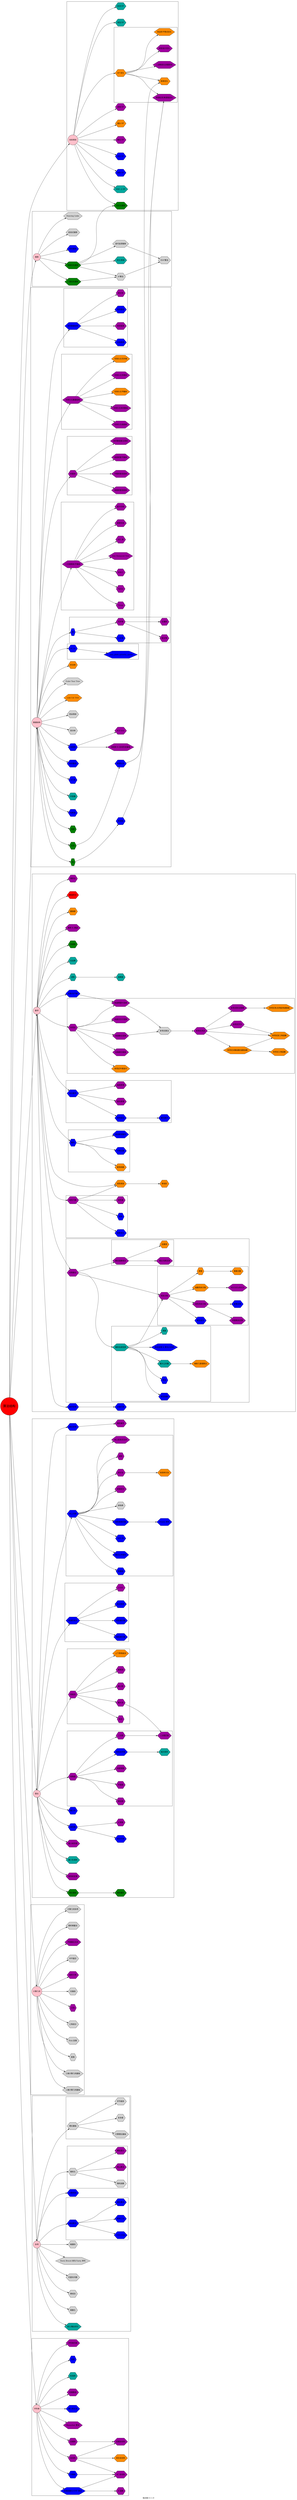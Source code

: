 digraph{
    //overlap = scale ;
    graph[rankdir=LR,ranksep=1.5,nodesep=1];
    node[shape=hexagon,style=filled,width=.3,height=.8];
    edge[len=3.5];

    root[label="算法结构",fontsize=24,shape=circle,fillcolor=red];
    root -> { dp, search, math, gra, ds, geometry, misc }[len=6];
    root -> string[len=10];

    subgraph cluster_search{/*{{{*/
        search[label="搜索",shape=circle,fillcolor=pink];
        search_opt[label="优化/剪枝",fillcolor="#03A89E"];
        search_dfs[label="深度优先搜索",fillcolor="#008000"];
        search_bfs[label="广度优先搜索",fillcolor="#008000"];
        search_bidir[label="双向搜索",fillcolor="#0000ff"];
        search_heuristic[label="启发式搜索"];
        search_astar[label="A*算法"];
        search_iter[label="迭代加深搜索"];
        search_ida[label="IDA*算法"];
        //search_back[label="回溯法"];
        search_dlx[label="Dancing Links"];

        search -> {
            search_dfs,
                search_bfs,
                search_bidir,
                search_heuristic,
                //search_back,
                search_dlx
        }
        search_dfs -> search_opt ;
        search_dfs -> search_astar;
        search_bfs -> search_astar -> search_ida ;
        search_dfs -> search_iter -> search_ida ;
    }/*}}}*/
    subgraph cluster_dp{/*{{{*/
        //bgcolor="green";

        dp[label="动态规划",shape=circle,fillcolor=pink];
        dp_memo[label="记忆化搜索",fillcolor="#008000"];
        dp_knapsack[label="背包 DP",fillcolor="#03A89E"];
        dp_interval[label="区间 DP",fillcolor="#03A89E"];
        dp_dag[label="DAG 上 DP",fillcolor="#03A89E"];
        dp_tree[label="树形 DP",fillcolor="#0000ff"];
        dp_state[label="状圧 DP",fillcolor="#0000ff"];
        dp_number[label="数位 DP",fillcolor="#a000a0"];
        dp_plug[label="插头 DP",fillcolor="#FF8C00"];
        dp_misc[label="其他 DP",fillcolor="#a000a0"];

        subgraph cluster_dp_opt{
            dp_opt[label="DP 优化",fillcolor="#FF8C00"];
            dp_opt_bin_mon_que_stack[label="单调队列/单调栈优化",fillcolor="#a000a0"];
            dp_opt_con_hull_opt[label="斜率优化",fillcolor="#FF8C00"];
            dp_opt_knu_yao_qua_ine[label="四边形不等式优化",fillcolor="#FF8C00"];
            dp_opt_bin_knapsack[label="二进制优化多重背包",fillcolor="#a000a0"];
            dp_opt_sta_opt[label="状态设计优化",fillcolor="#a000a0"];

            dp_opt ->{
                dp_opt_bin_knapsack,
                    dp_opt_bin_mon_que_stack,
                    dp_opt_con_hull_opt,
                    dp_opt_knu_yao_qua_ine,
                    dp_opt_sta_opt
            }
        }

        dp -> { 
            dp_memo,
                dp_knapsack,
                dp_interval,
                dp_dag,
                dp_tree,
                dp_state,
                dp_number,
                dp_plug,
                dp_opt,
                dp_misc
        }
    }/*}}}*/
    subgraph cluster_string{/*{{{*/
        string[label="字符串",shape=circle,fillcolor=pink];
        string_pre[label="前缀函数与 KMP 算法",fillcolor="#0000ff"];
        string_z[label="Z 函数",fillcolor="#a000a0"];
        string_trie[label="字典树",fillcolor="#0000ff"];
        string_auto[label="自动机",fillcolor="#a000a0"];
        string_ac[label="AC 自动机",fillcolor="#a000a0"];
        string_sam[label="后缀自动机",fillcolor="#a000a0"];
        string_pam[label="回文自动机",fillcolor="#FF8C00"];
        string_suf_tree[label="后缀树",fillcolor="#a000a0"];
        string_manacher[label="Manacher 算法",fillcolor="#a000a0"];
        string_min[label="最小表示法",fillcolor="#0000ff"];
        string_sa[label="后缀数组",fillcolor="#a000a0"];
        string_stl[label="标准库",fillcolor="#03A89E"];
        string_hash[label="哈希",fillcolor="#0000ff"];
        string_match[label="字符串匹配",fillcolor="#a000a0"];

        string -> {
            string_stl,
                string_match,
                string_hash,
                string_pre,
                string_trie,
                string_auto,
                string_sa, string_suf_tree,
                string_manacher,
                string_min
        };
        string_auto -> { string_ac,string_sam,string_pam}
        string_pre -> {string_ac,string_z};
        string_suf_tree -> string_sam;
        string_trie -> string_ac;

    }/*}}}*/
    subgraph cluster_math { /*{{{*/
        math[label="数学",shape=circle,fillcolor=pink];
        math_dictionary[label="分段打表",fillcolor="#0000ff"];
        math_misc[label="数学杂项",fillcolor="#0000ff"];

        subgraph cluster_num_theorem{/*{{{*/
            math_num_theorem[label="初等数论",fillcolor="#a000a0"];
            subgraph cluster_math_div{/*{{{*/
                math_div[label="整除及其性质",fillcolor="#03A89E"];
                math_euler[label="欧拉函数",fillcolor="#0000ff"];
                math_sieve[label="筛法",fillcolor="#0000ff"];
                math_eucl_like[label="类欧几里德算法",fillcolor="#FF8C00"];
                math_gcd[label="最大公约数",fillcolor="#03A89E"];
                math_fermat[label="欧拉定理 & 费马小定理",fillcolor="#0000ff"];
                math_prime[label="素数",fillcolor="#03A89E"];

                math_div -> {
                        math_gcd,
                        math_euler,
                        math_fermat,
                    math_prime,
                        math_sieve
                }[len=3];
                math_gcd -> math_eucl_like;
            }/*}}}*/
            subgraph cluster_math_modular{/*{{{*/
                math_modular[label="同余方程",fillcolor="#a000a0"];
                math_crt[label="中国剩余定理",fillcolor="#a000a0"];
                math_bezouts[label="裴蜀定理",fillcolor="#0000ff"];
                math_inverse[label="乘法逆元",fillcolor="#0000ff"];
                math_linear_equa[label="线性同余方程",fillcolor="#a000a0"];
                math_exp_equa[label="指数同余方程",fillcolor="#FF8C00"];
                math_bsgs[label="BSGS/ExBSGS",fillcolor="#a000a0"];
                math_primitive_root[label="原根",fillcolor="#FF8C00"];
                math_discrete_log[label="离散对数",fillcolor="#FF8C00"];

                math_modular -> {
                    math_inverse,
                        math_linear_equa,
                        math_primitive_root,
                        math_exp_equa
                }
                math_linear_equa -> math_crt;
                //math_inverse -> math_crt;
                math_primitive_root -> math_discrete_log;
                math_linear_equa -> math_bezouts ;
                math_exp_equa -> math_bsgs;
            }/*}}}*/
            subgraph cluster_math_num_the_func{/*{{{*/
                math_num_the_func[label="数论函数相关",fillcolor="#a000a0"];
                math_mobius[label=" 莫比乌斯反演",fillcolor="#a000a0"];
                math_du_sieves[label="杜教筛",fillcolor="#FF8C00"];

                math_num_the_func -> {
                    math_mobius, math_du_sieves
                }
            }/*}}}*/

            math_div -> math_modular;
            math_num_theorem -> {
                math_div, math_modular, math_num_the_func
            }
        }/*}}}*/
        subgraph cluster_math_linear_algebra{/*{{{*/
            math_linear_algebra[label="线性代数",fillcolor="#a000a0"];
            math_gauss[label="高斯消元",fillcolor="#0000ff"];
            math_matrix[label="矩阵",fillcolor="#0000ff"];
            math_basis[label="线性基",fillcolor="#a000a0"];

            math_linear_algebra -> {
                math_matrix,
                    math_gauss,
                    math_basis
            }
        }/*}}}*/
        math_linear_programming[label="线性规划",fillcolor="#FF8C00"];
        math_simplex[label="单纯形",fillcolor="#FF8C00"];
        subgraph cluster_math_array{/*{{{*/
            math_array[label="数列",fillcolor="#0000ff"];
            math_stirling[label="斯特林数",fillcolor="#FF8C00"];
            math_catalan[label="卡特兰数",fillcolor="#0000ff"];
            math_fibonacci[label="斐波那契数列",fillcolor="#0000ff"];

            math_array -> {
                math_stirling,
                    math_catalan,
                    math_fibonacci
            };
        }/*}}}*/
        subgraph cluster_math_comb{/*{{{*/
            math_comb[label="组合数学",fillcolor="#0000ff"];
            math_combination[label="排列组合",fillcolor="#0000ff"];
            math_cantor[label="康托展开",fillcolor="#0000ff"];
            math_inc_exc_pri[label="容斥原理",fillcolor="#a000a0"];
            math_dra_pri[label="抽屉原理",fillcolor="#a000a0"];

            math_comb -> {
                math_combination,
                    //math_catalan,
                    //math_stirling,
                    math_inc_exc_pri,
                    math_dra_pri
            }
            math_combination -> math_cantor;
        }/*}}}*/
        subgraph cluster_math_poly{/*{{{*/
            math_poly[label="多项式",fillcolor="#a000a0"];
            math_poly_inv_tri_func[label="多项式反三角函数",fillcolor="#FF8C00"];
            math_poly_mul_eval_inter[label="多项式多点求值|快速插值",fillcolor="#FF8C00"];
            math_poly_tri_func[label="多项式三角函数",fillcolor="#FF8C00"];
            math_poly_newton[label="多项式牛顿迭代",fillcolor="#FF8C00"];
            math_poly_ln_exp[label="多项式对数函数|指数函数",fillcolor="#FF8C00"];
            math_poly_div_mod[label="多项式除法|取模",fillcolor="#a000a0"];
            math_poly_sqrt[label="多项式开方",fillcolor="#a000a0"];//9
            math_poly_inv[label="多项式求逆",fillcolor="#a000a0"];//10
            math_poly_lagr_poly[label="拉格朗日插值",fillcolor="#a000a0"];
            math_poly_fwt[label="快速沃尔什变换",fillcolor="#a000a0"];
            math_poly_ntt[label="快速数论变换",fillcolor="#a000a0"];
            math_poly_fft[label="快速傅里叶变换",fillcolor="#a000a0"];
            math_poly_mul[label="多项式乘法"];

            math_poly -> {
                math_poly_newton,
                    math_poly_lagr_poly,
                    math_poly_fwt,
                    math_poly_ntt,
                    math_poly_fft
            }
            { math_poly_ntt, math_poly_fft } -> math_poly_mul;
            math_poly_mul -> math_poly_inv[len=2];
            math_poly_inv -> {
                math_poly_ln_exp,
                    math_poly_div_mod,
                    math_poly_sqrt
            }[len=2];
            math_poly_ln_exp -> math_poly_tri_func;
            { math_poly_ln_exp,
                math_poly_sqrt,
                math_poly_inv} -> math_poly_inv_tri_func[len=3];
            math_poly_div_mod -> math_poly_mul_eval_inter;
        }/*}}}*/
        math_complex[label="复数/复平面",fillcolor="#0000ff"];

        math_base[label="进制",fillcolor="#03A89E"];
        math_bignum[label="高精度",fillcolor="#03A89E"];
        math_bit[label="位运算",fillcolor="#03A89E"];
        math_quick_pow[label="快速幂",fillcolor="#008000"];
        math_expectation[label="概率 & 期望",fillcolor="#a000a0"];
        math_permutation_group[label="置换群",fillcolor="#FF8C00"];
        math_integral[label="数值积分",fillcolor="#FF0000"];
        math_game_theory[label="博弈论",fillcolor="#a000a0"];

        math -> {
            math_base,
                math_bit,
                math_quick_pow,
                math_linear_algebra,
                math_complex,
                math_num_theorem,
                math_array,
                math_poly,
                math_comb,
                math_expectation,
                math_permutation_group,
                math_integral,
                math_linear_programming,
                math_game_theory,
                math_misc
        };
        math_misc -> math_dictionary;
        math_complex -> math_poly_fft;
        math_linear_programming -> math_simplex;
        math_base -> math_bignum;
        math_linear_algebra -> math_linear_programming;
    }/*}}}*/
    subgraph cluster_ds{/*{{{*/
        ds[label="数据结构",shape=circle,fillcolor=pink];
        ds_stack[label="栈",fillcolor="#008000"];
        ds_queue[label="队列",fillcolor="#008000"];
        ds_linked_list[label="链表",fillcolor="#008000"];
        ds_hash[label="哈希表",fillcolor="#0000ff"];
        ds_dsu[label="并查集",fillcolor="#03A89E"];
        ds_monotonous_stack[label="单调栈",fillcolor="#0000ff"];
        ds_monotonous_queue[label="单调队列",fillcolor="#0000ff"];
        ds_sparse_table[label="ST 表",fillcolor="#0000ff"];
        ds_bit[label="树状数组",fillcolor="#0000ff"];
        ds_segment[label="线段树",fillcolor="#0000ff"];
        ds_segment_tree_beats[label="线段树 & 区间历史最值",fillcolor="#a000a0"];
        ds_dividing[label="划分树"];
        ds_odt[label="珂朵莉树",fillcolor=""];
        ds_lct[label="Link Cut Tree",fillcolor="#FF8C00"];
        ds_ett[label="Euler Tour Tree"];
        ds_divide_combine[label="析合树",fillcolor="#FF8C00"];
        ds_k_dtree[label="K-D tree",fillcolor="#a000a0"];

        subgraph cluster_ds_pbds{
            ds_pbds[label="pb_ds",fillcolor="#0000ff"];
            ds_pb_ds_priority_queue[label="__gnu_pbds::priority_queue",fillcolor="#0000ff"];

            ds_pbds -> ds_pb_ds_priority_queue;
        }
        subgraph cluster_ds_heap{
            ds_heap[label="堆",fillcolor="#0000ff"];
            ds_binary_heap[label="二叉堆",fillcolor="#0000ff"];
            ds_merge_heap[label="可并堆",fillcolor="#a000a0"];
            ds_pairing_heap[label="配对堆",fillcolor="#a000a0"];
            ds_leftist_tree[label="左偏树",fillcolor="#a000a0"];

            ds_heap -> {
                ds_binary_heap,
                    ds_merge_heap
            }
            ds_merge_heap -> ds_pairing_heap;
            ds_merge_heap -> ds_leftist_tree;
        }
        subgraph cluster_ds_bst{
            ds_bst[label="二叉搜索树/平衡树",fillcolor="#a000a0"];
            ds_treap[label="Treap",fillcolor="#a000a0"];
            ds_splay[label="Splay",fillcolor="#a000a0"];
            ds_wblt[label="WBLT",fillcolor="#a000a0"];
            ds_sbt[label="Size Balanced Tree",fillcolor="#a000a0"];
            ds_avl[label="AVL 树",fillcolor="#a000a0"];
            ds_scapegoat[label="替罪羊树",fillcolor="#a000a0"];
            ds_cartesian_tree[label="笛卡尔树",fillcolor="#a000a0"];

            ds_bst -> {
                ds_treap,
                    ds_splay,
                    ds_wblt,
                    ds_sbt,
                    ds_avl,
                    ds_scapegoat,
                    ds_cartesian_tree
            }[len=4];
        }
        subgraph cluster_ds_dsids{
            ds_dsids[label="树套树",fillcolor="#a000a0"];
            ds_seg_in_seg[label="线段树套线段树",fillcolor="#a000a0"];
            ds_seg_in_balanced[label="平衡树套线段树",fillcolor="#a000a0"];
            ds_balanced_in_seg[label="线段树套平衡树",fillcolor="#a000a0"];
            ds_persistent_in_bit[label="树状数组套主席树",fillcolor="#a000a0"];

            ds_dsids -> {
                ds_seg_in_seg,
                    ds_seg_in_balanced,
                    ds_balanced_in_seg,
                    ds_persistent_in_bit
            }[len=4];
        }
        subgraph cluster_ds_persis{
            ds_persis[label="可持久化数据结构",fillcolor="#a000a0"];
            ds_persistent_seg[label="可持久化线段树",fillcolor="#a000a0"];
            ds_persistent_block_array[label="可持久化块状数组",fillcolor="#a000a0"];
            ds_persistent_balanced[label="可持久化平衡树",fillcolor="#FF8C00"];
            ds_persistent_trie[label="可持久化字典树",fillcolor="#a000a0"];
            ds_persistent_heap[label="可持久化可并堆",fillcolor="#FF8C00"];

            ds_persis -> {
                ds_persistent_seg,
                    ds_persistent_block_array,
                    ds_persistent_balanced,
                    ds_persistent_trie,
                    ds_persistent_heap
            }
        }
        subgraph cluster_ds_block{
            ds_block[label="块状数据结构",fillcolor="#0000ff"];
            ds_square_root_decomp[label="分块思想",fillcolor="#0000ff"];
            ds_block_list[label="块状链表",fillcolor="#a000a0"];
            ds_block_array[label="块状数组",fillcolor="#0000ff"];
            ds_tree_decompose[label="树分块",fillcolor="#a000a0"];

            ds_block -> {
                ds_square_root_decomp,
                    ds_block_list,
                    ds_block_array,
                    ds_tree_decompose
            }
        }

        ds -> {
            ds_pbds,
                ds_stack,
                ds_queue,
                ds_linked_list,
                ds_hash,
                ds_dsu,
                ds_heap,
                ds_block,
                ds_sparse_table,
                ds_bit,
                ds_segment,
                ds_dividing,
                ds_bst,
                ds_dsids,
                ds_persis,
                ds_odt,
                ds_lct,
                ds_ett,
                ds_divide_combine
        };
        ds_segment -> ds_segment_tree_beats[len=3];
        ds_segment -> ds_k_dtree[len=3];
        //ds_segment -> ds_persistent_seg;

        ds_stack -> ds_monotonous_stack;
        ds_queue -> ds_monotonous_queue;
        ds_monotonous_stack -> dp_opt_bin_mon_que_stack;
        ds_monotonous_queue -> dp_opt_bin_mon_que_stack;
        ds_monotonous_queue -> dp_opt_con_hull_opt;
        //ds_bst -> ds_persistent_balanced;
        //ds_merge_heap -> ds_persistent_heap;
    }/*}}}*/
    subgraph cluster_gra{/*{{{*/
        gra[label="图论",shape=circle,fillcolor=pink];
        graph_basic[label="图论基础",fillcolor="#008000"];
        graph_traverse[label="图的遍历",fillcolor="#008000"];
        graph_matrix_tree[label="矩阵树定理",fillcolor="#a000a0"];
        graph_mst[label="最小生成树",fillcolor="#03A89E"];
        graphst[label="最小树形图",fillcolor="#a000a0"];
        graph_shortest_path[label="最短路",fillcolor="#0000ff"];
        graph_diff_constraints[label="差分约束",fillcolor="#0000ff"];
        graph_kth_path[label="k 短路",fillcolor="#a000a0"];
        graph_min_circle[label="最小环",fillcolor="#0000ff"];
        graph_color[label="图的着色",fillcolor="#a000a0"];

        subgraph cluster_gra_spe_gra{
            gra_spe_gra[label="特殊图",fillcolor="#a000a0"];
            graph_euler[label="欧拉图",fillcolor="#a000a0"];
            graph_planar[label="平面图",fillcolor="#a000a0"];
            graph_hamilton[label="哈密顿图",fillcolor="#a000a0"];
            graph_bi_graph[label="二分图",fillcolor="#a000a0"];
            graph_dag[label="有向无环图",fillcolor="#0000ff"];
            graph_topo[label="拓扑排序",fillcolor="#03A89E"];
            graph_bi_gra_match[label="二分图匹配",fillcolor="#a000a0"];

            gra_spe_gra -> {
                graph_euler,
                    graph_planar,
                    graph_hamilton,
                    graph_bi_graph,
                    graph_dag
            }

        }
        subgraph cluster_gra_flow{
            gra_flow[label="网络流",fillcolor="#a000a0"];
            graph_flow_node[label="拆点",fillcolor="#a000a0"];
            graph_flow_max_flow[label="最大流",fillcolor="#a000a0"];
            graph_flow_min_cut[label="最小割",fillcolor="#a000a0"];
            graph_flow_min_cost[label="费用流",fillcolor="#a000a0"];
            graph_flow_bound[label="上下界网络流",fillcolor="#FF8C00"];

            gra_flow -> {
                graph_flow_node,
                    graph_flow_max_flow,
                    graph_flow_min_cut,
                    graph_flow_min_cost,
                    graph_flow_bound
            }
        }
        subgraph cluster_gra_com{
            gra_com[label="连通性相关",fillcolor="#0000ff"];
            graph_scc[label="强连通分量",fillcolor="#0000ff"];
            graph_bcc[label="双连通分量",fillcolor="#0000ff"];
            graph_bridge[label="割点和桥",fillcolor="#0000ff"];
            graph_2_sat[label="2-SAT",fillcolor="#a000a0"];

            gra_com -> {
                graph_scc,
                    graph_bcc,
                    graph_bridge,
                    graph_2_sat
            }
        }
        subgraph cluster_gra_tree{
            gra_tree[label="树上问题",fillcolor="#0000ff"];
            graph_tree_basic[label="树基础",fillcolor="#0000ff"];
            graph_lca[label="最近公共祖先",fillcolor="#0000ff"];
            graph_dfs_order[label="DFS 序",fillcolor="#0000ff"];
            graph_tree_misc[label="树的其他问题",fillcolor="#0000ff"];
            graph_tree_hash[label="树哈希"];
            graph_heavy_light_decomp[label="树链剖分",fillcolor="#a000a0"];
            graph_tree_divide[label="树分治",fillcolor="#a000a0"];
            graph_dynamic_tree_divide[label="动态树分治",fillcolor="#FF8C00"];
            graph_virtual_tree[label="虚树",fillcolor="#a000a0"];
            graph_dsu_on_tree[label="树上启发式合并",fillcolor="#a000a0"];
            graph_prufer[label="Prufer 序列",fillcolor="#0000ff"];

            gra_tree -> {
                graph_tree_basic,
                    graph_lca,
                    graph_dfs_order,
                    graph_tree_misc,
                    graph_tree_hash,
                    graph_heavy_light_decomp,
                    graph_tree_divide,
                    graph_virtual_tree,
                    graph_dsu_on_tree
            }
            graph_tree_divide -> graph_dynamic_tree_divide;
            graph_tree_misc -> graph_prufer;
        }
        graph_misc[label="图论杂项",fillcolor="#0000ff"];

        gra -> {
            graph_basic,
                gra_tree,
                graph_matrix_tree,
                graph_mst,
                graphst,
                graph_shortest_path,
                gra_com,
                graph_min_circle,
                gra_flow,
                gra_spe_gra,
                graph_misc
        };
        graph_basic -> graph_traverse;
        graph_shortest_path -> graph_diff_constraints;
        graph_misc -> graph_color;
        graph_shortest_path -> graph_kth_path;
        graph_dag -> graph_topo;
        graph_bi_graph -> graph_bi_gra_match;
        graph_flow_max_flow -> graph_bi_gra_match;
    }/*}}}*/
    subgraph cluster_geometry{/*{{{*/
        geometry[label="计算几何",shape=circle,fillcolor=pink];
        geometry_2d[label="二维计算几何基础"];
        geometry_3d[label="三维计算几何基础"];
        geometry_distance[label="距离"];
        geometry_pick[label="Pick 定理"];
        geometry_triangulation[label="三角剖分"];
        geometry_convex_hull[label="凸包",fillcolor="#a000a0"];
        geometry_scanning[label="扫描线"];
        geometry_rotating_calipers[label="旋转卡壳",fillcolor="#a000a0"];
        geometry_half_plane_intersection[label="半平面交"];
        geometry_nearest_points[label="平面最近点对",fillcolor="#a000a0"];
        geometry_random_incremental[label="随机增量法"];
        geometry_magic[label="计算几何杂项"];

        geometry -> {
            geometry_2d,
                geometry_3d,
                geometry_distance,
                geometry_pick,
                geometry_triangulation,
                geometry_convex_hull,
                geometry_scanning,
                geometry_rotating_calipers,
                geometry_half_plane_intersection,
                geometry_nearest_points,
                geometry_random_incremental,
                geometry_magic
        };
    }/*}}}*/
    subgraph cluster_misc{/*{{{*/
        misc[label="杂项",shape=circle,fillcolor=pink];
        misc_io[label="读入/输出优化",fillcolor="#03A89E"];
        misc_discrete[label="离散化"];
        misc_largest_matrix[label="悬线法"];
        misc_josephus[label="约瑟夫问题"];
        misc_stern_brocot[label="Stern Brocot 树与 Farey 序列"];
        misc_gray_code[label="格雷码"];

        subgraph cluster_misc_offline{
            misc_offline[label="离线算法",fillcolor="#0000ff"];
            misc_cdq_divide[label="CDQ 分治",fillcolor="#0000ff"];
            misc_parallel_binsearch[label="整体二分",fillcolor="#0000ff"];
            misc_mo_algo[label="莫队算法",fillcolor="#0000ff"];

            misc_offline -> {
                misc_cdq_divide,
                    misc_parallel_binsearch,
                    misc_mo_algo
            }[len=3];
        }
        misc_fractional_programming[label="分数规划",fillcolor="#0000ff"];
        subgraph cluster_misc_random{
            misc_random[label="随机化"];
            misc_random_func[label="随机函数"];
            misc_hill_climbing[label="爬山算法",fillcolor="#a000a0"];
            misc_simulated_annealing[label="模拟退火",fillcolor="#a000a0"];
            misc_random -> {
                misc_random_func,
                    misc_hill_climbing,
                    misc_simulated_annealing
            }[len=3];
        }
        subgraph cluster_misc_cc{
            misc_cc[label="理论基础"];
            misc_cc_basic[label="计算理论基础"];
            misc_complexity[label="复杂度"];
            misc_endianness[label="字节顺序"];

            misc_cc -> {
                misc_cc_basic,
                    misc_complexity,
                    misc_endianness
            }[len=3];
        }

        misc -> {
            misc_io,
                misc_discrete,
                misc_offline,
                misc_fractional_programming,
                misc_random,
                misc_largest_matrix,
                misc_cc,
                misc_josephus,
                misc_stern_brocot,
                misc_gray_code
        }
    }/*}}}*/

    //other relations
    search_dfs -> dp_memo;

    label="知识树 v1.1.0";
}
